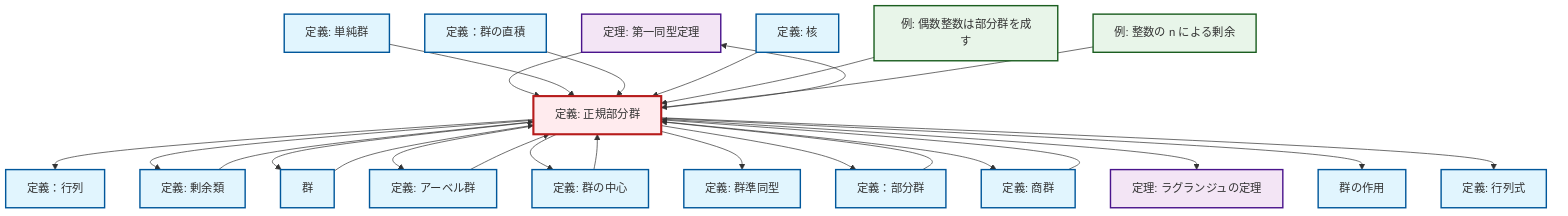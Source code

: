 graph TD
    classDef definition fill:#e1f5fe,stroke:#01579b,stroke-width:2px
    classDef theorem fill:#f3e5f5,stroke:#4a148c,stroke-width:2px
    classDef axiom fill:#fff3e0,stroke:#e65100,stroke-width:2px
    classDef example fill:#e8f5e9,stroke:#1b5e20,stroke-width:2px
    classDef current fill:#ffebee,stroke:#b71c1c,stroke-width:3px
    thm-first-isomorphism["定理: 第一同型定理"]:::theorem
    def-coset["定義: 剰余類"]:::definition
    def-determinant["定義: 行列式"]:::definition
    thm-lagrange["定理: ラグランジュの定理"]:::theorem
    def-quotient-group["定義: 商群"]:::definition
    def-direct-product["定義：群の直積"]:::definition
    def-subgroup["定義：部分群"]:::definition
    def-group-action["群の作用"]:::definition
    def-matrix["定義：行列"]:::definition
    def-center-of-group["定義: 群の中心"]:::definition
    def-homomorphism["定義: 群準同型"]:::definition
    def-kernel["定義: 核"]:::definition
    def-group["群"]:::definition
    ex-even-integers-subgroup["例: 偶数整数は部分群を成す"]:::example
    ex-quotient-integers-mod-n["例: 整数の n による剰余"]:::example
    def-normal-subgroup["定義: 正規部分群"]:::definition
    def-simple-group["定義: 単純群"]:::definition
    def-abelian-group["定義: アーベル群"]:::definition
    def-normal-subgroup --> def-matrix
    def-normal-subgroup --> def-coset
    def-center-of-group --> def-normal-subgroup
    def-normal-subgroup --> def-group
    def-abelian-group --> def-normal-subgroup
    def-subgroup --> def-normal-subgroup
    def-normal-subgroup --> def-abelian-group
    def-normal-subgroup --> def-center-of-group
    thm-first-isomorphism --> def-normal-subgroup
    def-simple-group --> def-normal-subgroup
    def-normal-subgroup --> def-homomorphism
    def-normal-subgroup --> def-subgroup
    def-direct-product --> def-normal-subgroup
    def-normal-subgroup --> def-quotient-group
    def-coset --> def-normal-subgroup
    def-quotient-group --> def-normal-subgroup
    def-kernel --> def-normal-subgroup
    def-group --> def-normal-subgroup
    def-normal-subgroup --> thm-lagrange
    ex-even-integers-subgroup --> def-normal-subgroup
    def-normal-subgroup --> def-group-action
    ex-quotient-integers-mod-n --> def-normal-subgroup
    def-normal-subgroup --> def-determinant
    def-normal-subgroup --> thm-first-isomorphism
    class def-normal-subgroup current